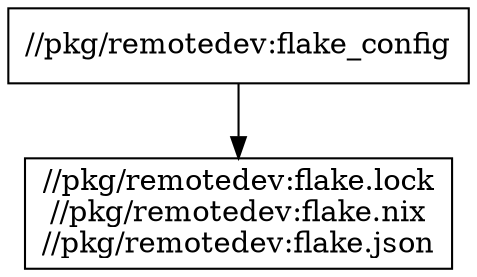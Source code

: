 digraph mygraph {
  node [shape=box];
  "//pkg/remotedev:flake_config"
  "//pkg/remotedev:flake_config" -> "//pkg/remotedev:flake.lock\n//pkg/remotedev:flake.nix\n//pkg/remotedev:flake.json"
  "//pkg/remotedev:flake.lock\n//pkg/remotedev:flake.nix\n//pkg/remotedev:flake.json"
}
